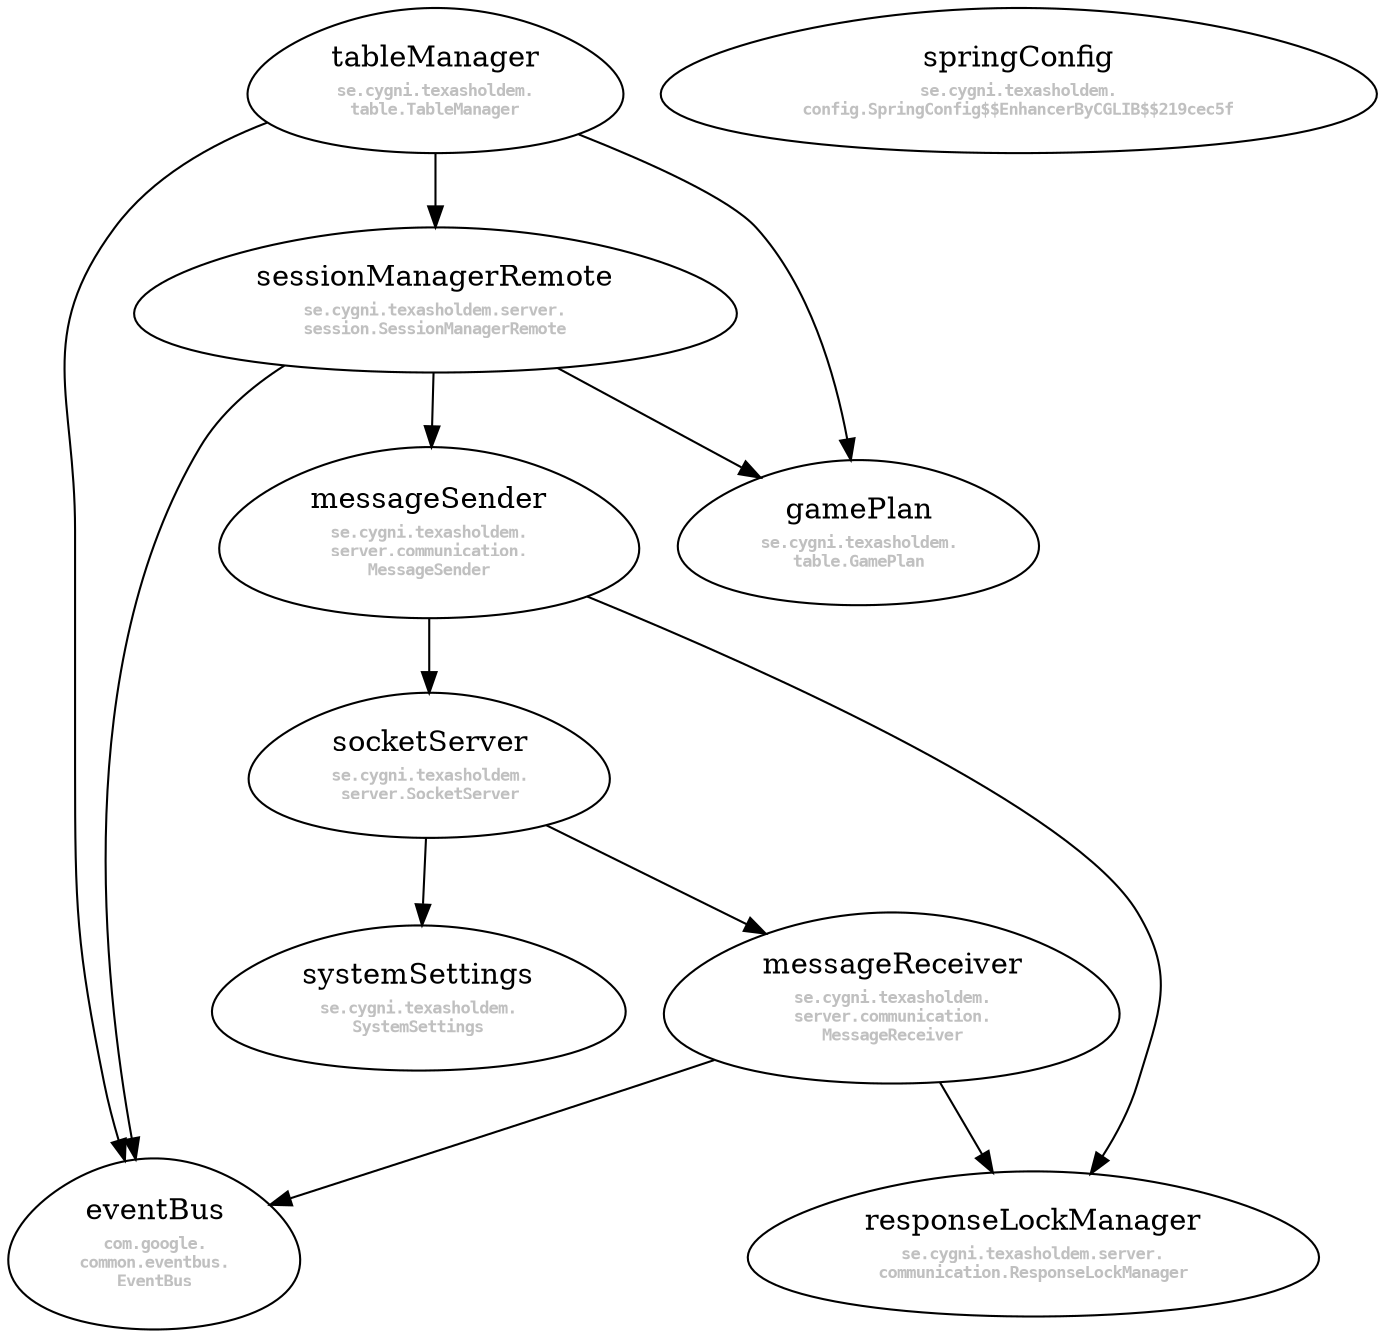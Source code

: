 digraph spring {
node [shape=egg];
eventBus [label=<<TABLE CELLPADDING="2" BORDER="0" CELLSPACING="0"><TR><TD>eventBus</TD></TR><TR><TD><FONT POINT-SIZE="8.0" FACE="courier-bold" COLOR="grey">com.google.<BR/>common.eventbus.<BR/>EventBus</FONT></TD></TR></TABLE>>];

gamePlan [label=<<TABLE CELLPADDING="2" BORDER="0" CELLSPACING="0"><TR><TD>gamePlan</TD></TR><TR><TD><FONT POINT-SIZE="8.0" FACE="courier-bold" COLOR="grey">se.cygni.texasholdem.<BR/>table.GamePlan</FONT></TD></TR></TABLE>>];

messageReceiver [label=<<TABLE CELLPADDING="2" BORDER="0" CELLSPACING="0"><TR><TD>messageReceiver</TD></TR><TR><TD><FONT POINT-SIZE="8.0" FACE="courier-bold" COLOR="grey">se.cygni.texasholdem.<BR/>server.communication.<BR/>MessageReceiver</FONT></TD></TR></TABLE>>];

messageSender [label=<<TABLE CELLPADDING="2" BORDER="0" CELLSPACING="0"><TR><TD>messageSender</TD></TR><TR><TD><FONT POINT-SIZE="8.0" FACE="courier-bold" COLOR="grey">se.cygni.texasholdem.<BR/>server.communication.<BR/>MessageSender</FONT></TD></TR></TABLE>>];

responseLockManager [label=<<TABLE CELLPADDING="2" BORDER="0" CELLSPACING="0"><TR><TD>responseLockManager</TD></TR><TR><TD><FONT POINT-SIZE="8.0" FACE="courier-bold" COLOR="grey">se.cygni.texasholdem.server.<BR/>communication.ResponseLockManager</FONT></TD></TR></TABLE>>];

sessionManagerRemote [label=<<TABLE CELLPADDING="2" BORDER="0" CELLSPACING="0"><TR><TD>sessionManagerRemote</TD></TR><TR><TD><FONT POINT-SIZE="8.0" FACE="courier-bold" COLOR="grey">se.cygni.texasholdem.server.<BR/>session.SessionManagerRemote</FONT></TD></TR></TABLE>>];

socketServer [label=<<TABLE CELLPADDING="2" BORDER="0" CELLSPACING="0"><TR><TD>socketServer</TD></TR><TR><TD><FONT POINT-SIZE="8.0" FACE="courier-bold" COLOR="grey">se.cygni.texasholdem.<BR/>server.SocketServer</FONT></TD></TR></TABLE>>];

springConfig [label=<<TABLE CELLPADDING="2" BORDER="0" CELLSPACING="0"><TR><TD>springConfig</TD></TR><TR><TD><FONT POINT-SIZE="8.0" FACE="courier-bold" COLOR="grey">se.cygni.texasholdem.<BR/>config.SpringConfig$$EnhancerByCGLIB$$219cec5f</FONT></TD></TR></TABLE>>];

systemSettings [label=<<TABLE CELLPADDING="2" BORDER="0" CELLSPACING="0"><TR><TD>systemSettings</TD></TR><TR><TD><FONT POINT-SIZE="8.0" FACE="courier-bold" COLOR="grey">se.cygni.texasholdem.<BR/>SystemSettings</FONT></TD></TR></TABLE>>];

tableManager [label=<<TABLE CELLPADDING="2" BORDER="0" CELLSPACING="0"><TR><TD>tableManager</TD></TR><TR><TD><FONT POINT-SIZE="8.0" FACE="courier-bold" COLOR="grey">se.cygni.texasholdem.<BR/>table.TableManager</FONT></TD></TR></TABLE>>];

"messageReceiver"->"eventBus";
"messageReceiver"->"responseLockManager";
"messageSender"->"responseLockManager";
"messageSender"->"socketServer";
"sessionManagerRemote"->"eventBus";
"sessionManagerRemote"->"gamePlan";
"sessionManagerRemote"->"messageSender";
"socketServer"->"messageReceiver";
"socketServer"->"systemSettings";
"tableManager"->"eventBus";
"tableManager"->"gamePlan";
"tableManager"->"sessionManagerRemote";
}